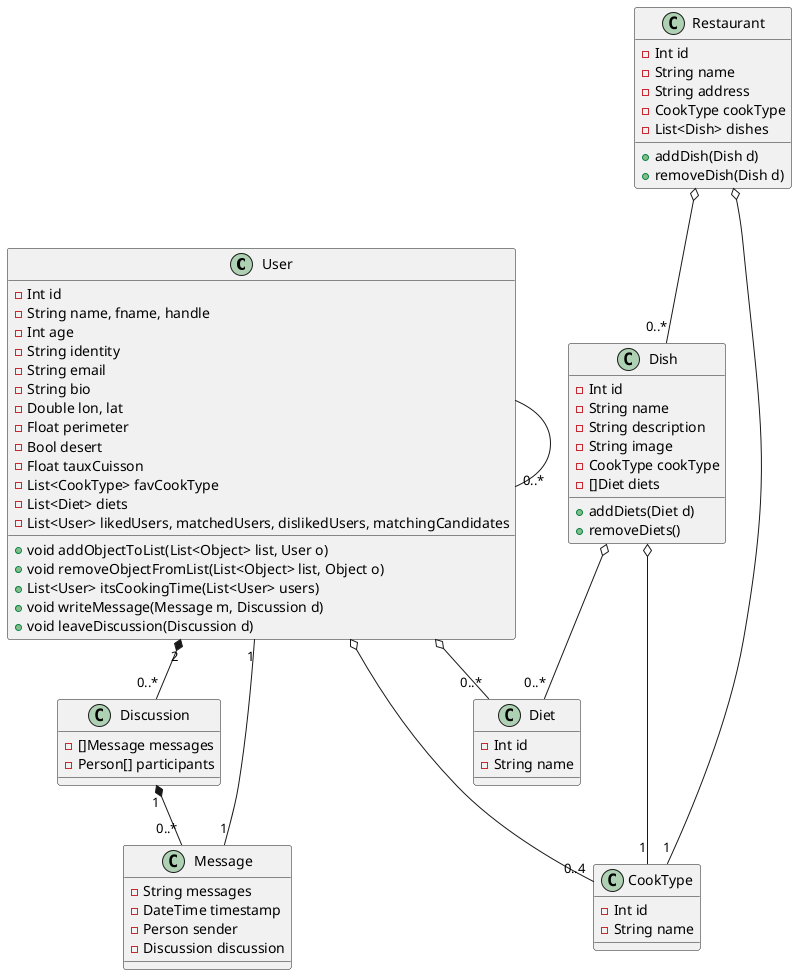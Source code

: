 @startuml 
    Class "User" as person{
   
        - Int id
        - String name, fname, handle
        - Int age
        - String identity
        - String email
        - String bio
        - Double lon, lat
        - Float perimeter
        - Bool desert
        - Float tauxCuisson 
        - List<CookType> favCookType
        - List<Diet> diets
        - List<User> likedUsers, matchedUsers, dislikedUsers, matchingCandidates

        + void addObjectToList(List<Object> list, User o)
        + void removeObjectFromList(List<Object> list, Object o)
        + List<User> itsCookingTime(List<User> users)
        + void writeMessage(Message m, Discussion d)
        + void leaveDiscussion(Discussion d)
        
    }

    Class "CookType" as cookType{
        - Int id
        - String name
    }

    Class "Diet" as diet{
        - Int id
        - String name
    }

    Class "Dish" as dish{
        - Int id
        - String name
        - String description
        - String image
        - CookType cookType
        - []Diet diets

        + addDiets(Diet d)
        + removeDiets()

    }

    Class "Restaurant" as restaurant{
        - Int id
        - String name
        - String address
        - CookType cookType
        - List<Dish> dishes

        + addDish(Dish d)
        + removeDish(Dish d)
    }


    Class "Message" as messaging{
        - String messages        
        - DateTime timestamp
        - Person sender
        - Discussion discussion
    }

    Class "Discussion" as discuss{
        - []Message messages
        - Person[] participants
    }

    person o-- "0..4" cookType
    person o-- "0..*" diet
    person - "0..*" person

    dish o--- "1" cookType
    dish o-- "0..*" diet
    
    discuss "1" *-- "0..*" messaging
    messaging "1" -- "1" person
    person "2" *-- "0..*" discuss

    restaurant o-- "1" cookType
    restaurant o-- "0..*" dish

@enduml